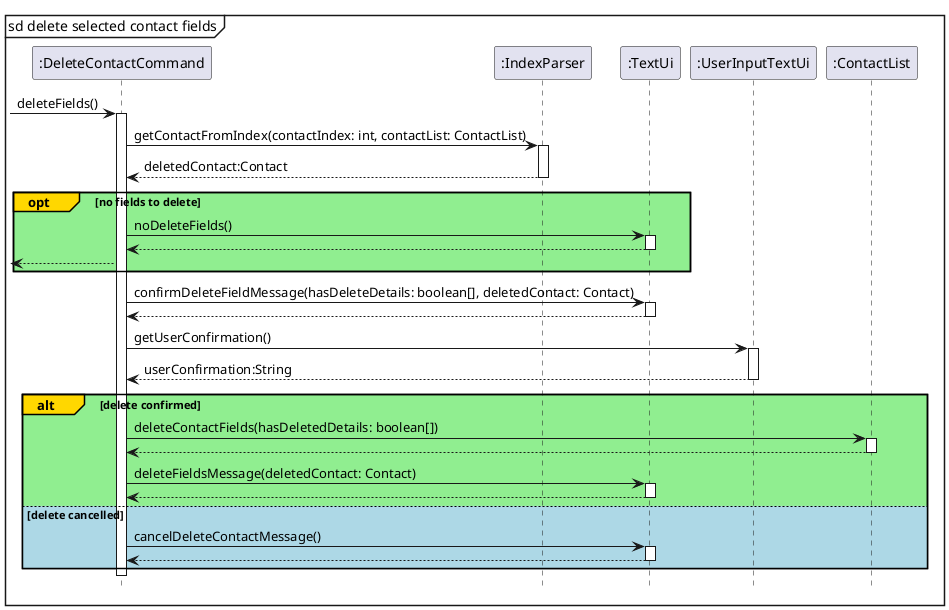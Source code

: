 @startuml
hide footbox
mainframe sd delete selected contact fields
-> ":DeleteContactCommand":deleteFields()
activate ":DeleteContactCommand"

'obtain contact to be deleted using index
":DeleteContactCommand" -> ":IndexParser": getContactFromIndex(contactIndex: int, contactList: ContactList)
activate ":IndexParser"
":IndexParser" --> ":DeleteContactCommand": deletedContact:Contact
deactivate ":IndexParser"


opt#gold #lightgreen no fields to delete
    ":DeleteContactCommand" -> ":TextUi": noDeleteFields()
    activate ":TextUi"
    ":TextUi" --> ":DeleteContactCommand"
    deactivate ":TextUi"
    <-- ":DeleteContactCommand"
end

'confirm delete message
":DeleteContactCommand" -> ":TextUi" :confirmDeleteFieldMessage(hasDeleteDetails: boolean[], deletedContact: Contact)
activate ":TextUi"
":TextUi" --> ":DeleteContactCommand"
deactivate ":TextUi"

'get confirmation from user to delete
":DeleteContactCommand" -> ":UserInputTextUi":getUserConfirmation()
activate ":UserInputTextUi"
":UserInputTextUi" --> ":DeleteContactCommand" :userConfirmation:String
deactivate ":UserInputTextUi"

alt#gold #lightgreen delete confirmed
    'execute delete for selected contact
    ":DeleteContactCommand" -> ":ContactList":deleteContactFields(hasDeletedDetails: boolean[])
    activate ":ContactList"
    ":ContactList" --> ":DeleteContactCommand"
    deactivate ":ContactList"

    'Print message to show delete executed
    ":DeleteContactCommand" -> ":TextUi": deleteFieldsMessage(deletedContact: Contact)
    activate ":TextUi"
    ":TextUi" --> ":DeleteContactCommand"
    deactivate ":TextUi"

else #lightblue delete cancelled
    'Print message to show delete cancelled
    ":DeleteContactCommand" -> ":TextUi":cancelDeleteContactMessage()
    activate ":TextUi"
    ":TextUi" --> ":DeleteContactCommand"
    deactivate ":TextUi"
end

deactivate ":DeleteContactCommand"
@enduml